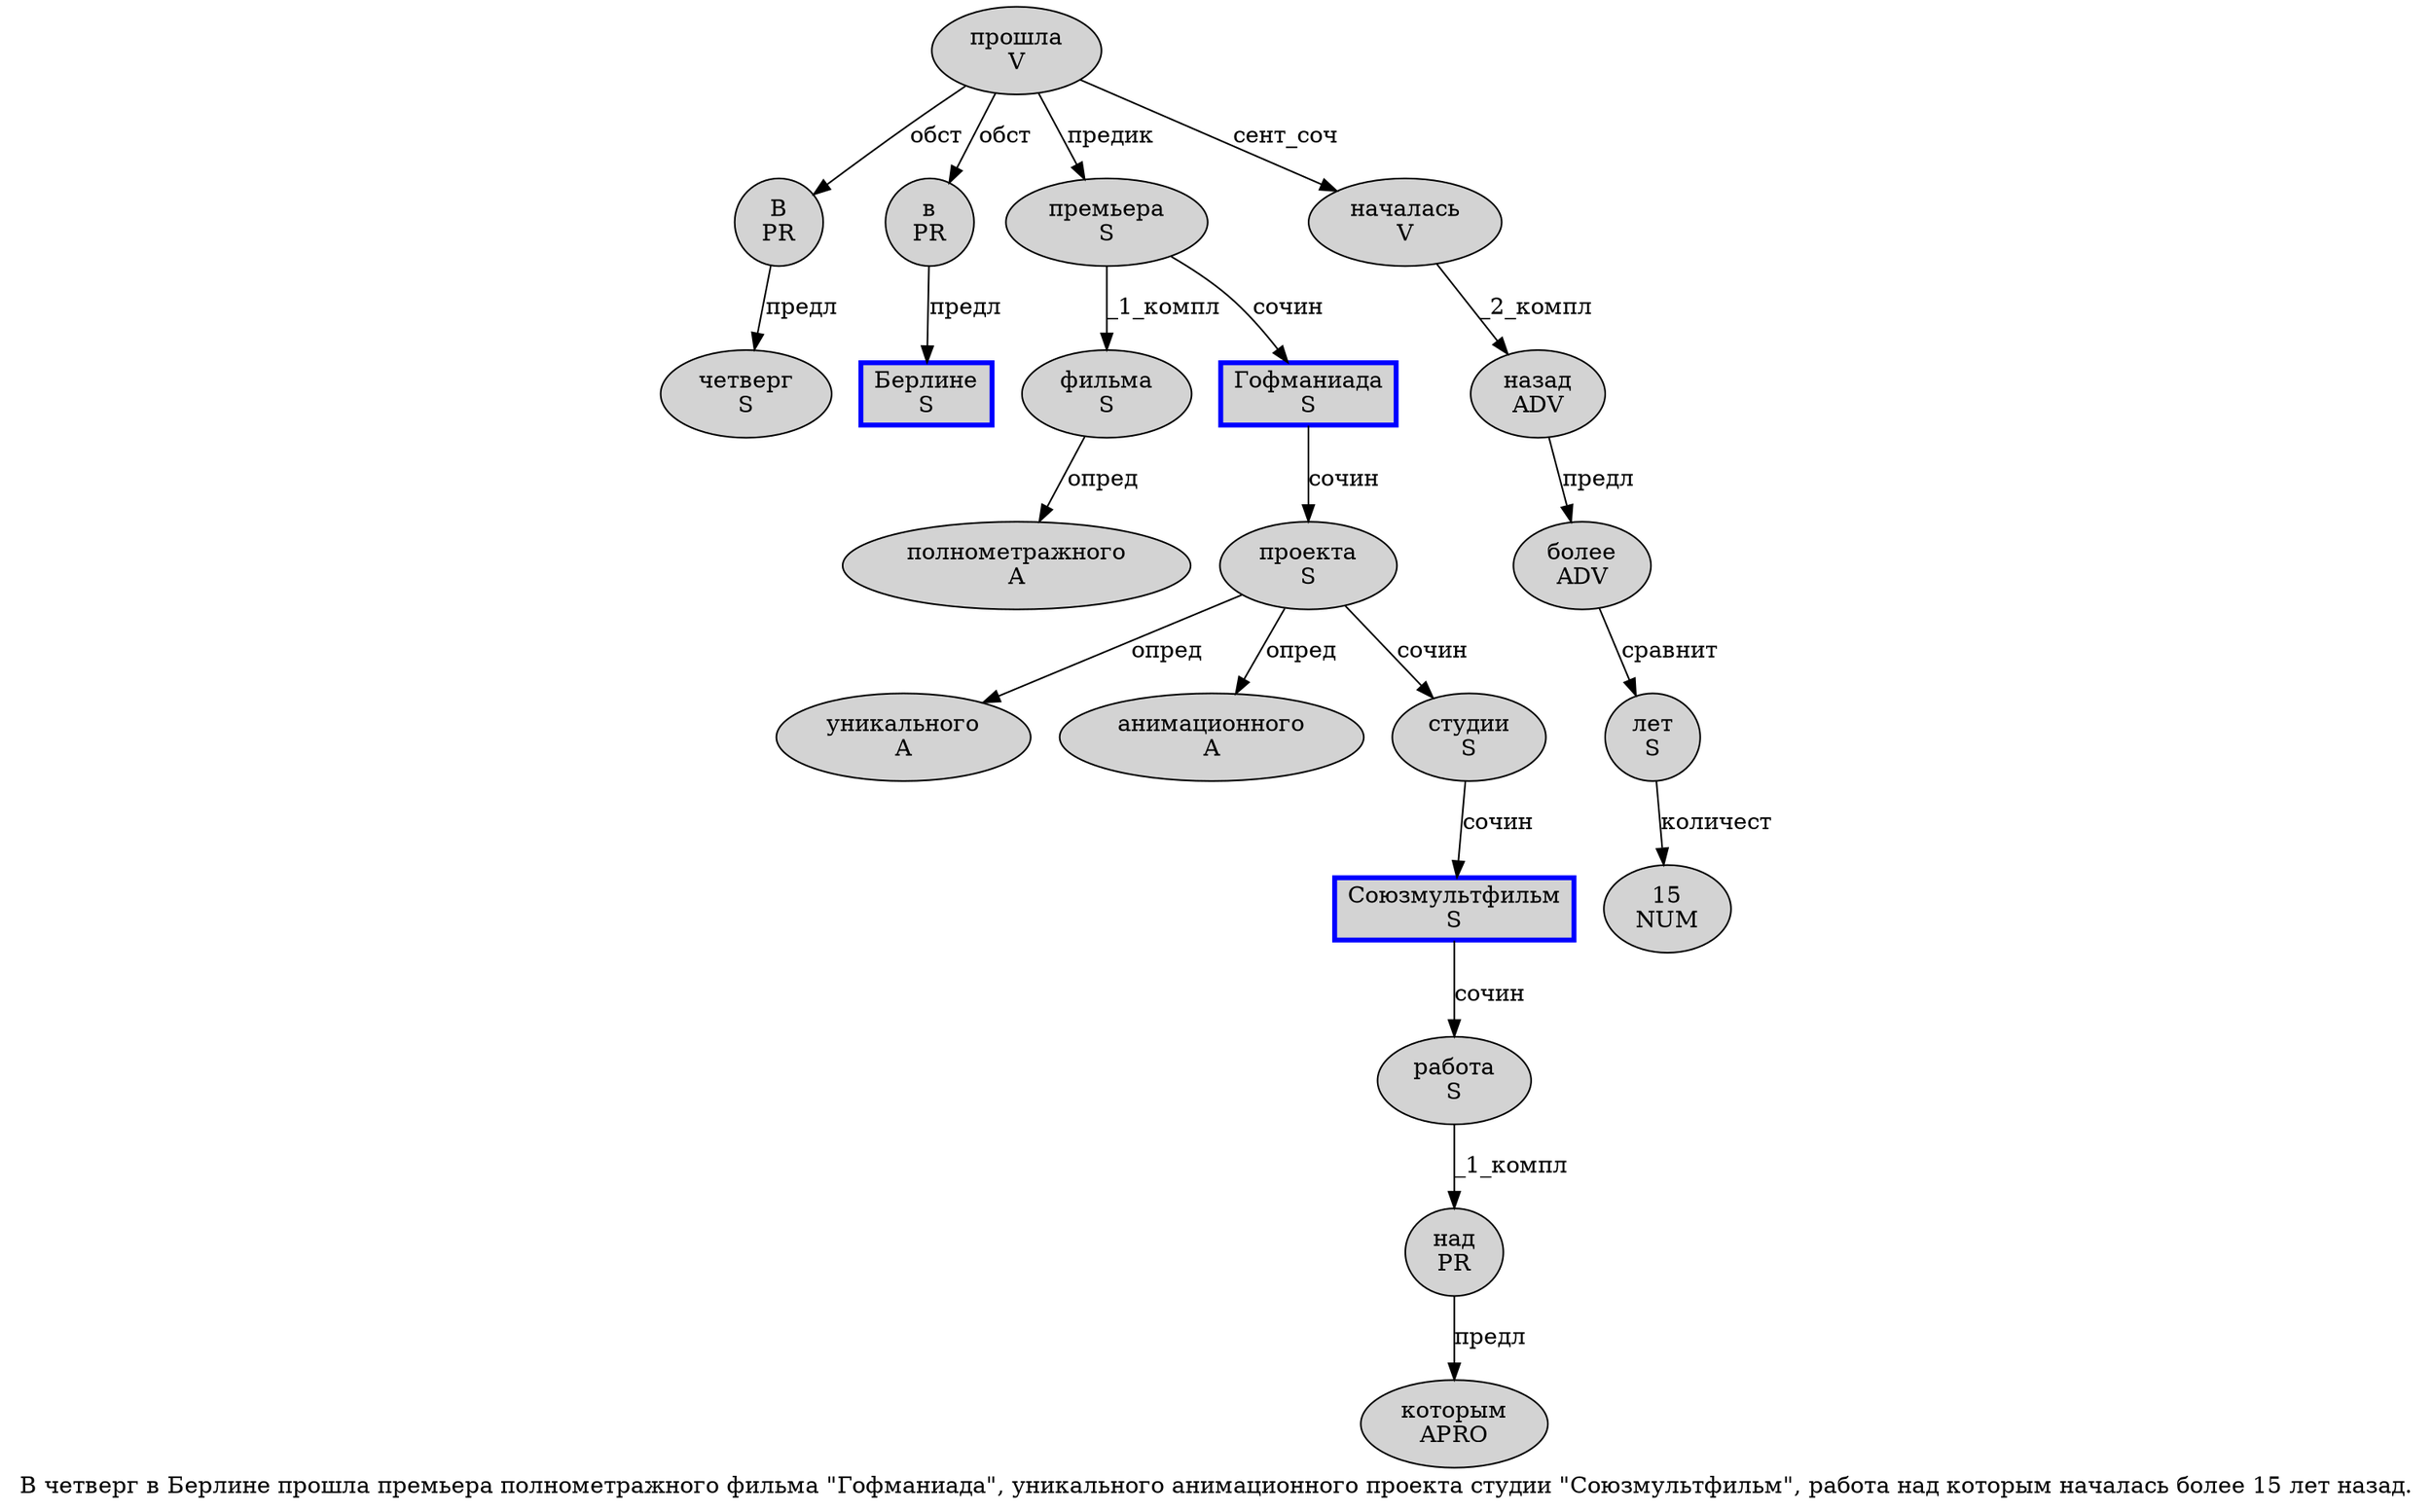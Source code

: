digraph SENTENCE_211 {
	graph [label="В четверг в Берлине прошла премьера полнометражного фильма \"Гофманиада\", уникального анимационного проекта студии \"Союзмультфильм\", работа над которым началась более 15 лет назад."]
	node [style=filled]
		0 [label="В
PR" color="" fillcolor=lightgray penwidth=1 shape=ellipse]
		1 [label="четверг
S" color="" fillcolor=lightgray penwidth=1 shape=ellipse]
		2 [label="в
PR" color="" fillcolor=lightgray penwidth=1 shape=ellipse]
		3 [label="Берлине
S" color=blue fillcolor=lightgray penwidth=3 shape=box]
		4 [label="прошла
V" color="" fillcolor=lightgray penwidth=1 shape=ellipse]
		5 [label="премьера
S" color="" fillcolor=lightgray penwidth=1 shape=ellipse]
		6 [label="полнометражного
A" color="" fillcolor=lightgray penwidth=1 shape=ellipse]
		7 [label="фильма
S" color="" fillcolor=lightgray penwidth=1 shape=ellipse]
		9 [label="Гофманиада
S" color=blue fillcolor=lightgray penwidth=3 shape=box]
		12 [label="уникального
A" color="" fillcolor=lightgray penwidth=1 shape=ellipse]
		13 [label="анимационного
A" color="" fillcolor=lightgray penwidth=1 shape=ellipse]
		14 [label="проекта
S" color="" fillcolor=lightgray penwidth=1 shape=ellipse]
		15 [label="студии
S" color="" fillcolor=lightgray penwidth=1 shape=ellipse]
		17 [label="Союзмультфильм
S" color=blue fillcolor=lightgray penwidth=3 shape=box]
		20 [label="работа
S" color="" fillcolor=lightgray penwidth=1 shape=ellipse]
		21 [label="над
PR" color="" fillcolor=lightgray penwidth=1 shape=ellipse]
		22 [label="которым
APRO" color="" fillcolor=lightgray penwidth=1 shape=ellipse]
		23 [label="началась
V" color="" fillcolor=lightgray penwidth=1 shape=ellipse]
		24 [label="более
ADV" color="" fillcolor=lightgray penwidth=1 shape=ellipse]
		25 [label="15
NUM" color="" fillcolor=lightgray penwidth=1 shape=ellipse]
		26 [label="лет
S" color="" fillcolor=lightgray penwidth=1 shape=ellipse]
		27 [label="назад
ADV" color="" fillcolor=lightgray penwidth=1 shape=ellipse]
			15 -> 17 [label="сочин"]
			5 -> 7 [label="_1_компл"]
			5 -> 9 [label="сочин"]
			27 -> 24 [label="предл"]
			14 -> 12 [label="опред"]
			14 -> 13 [label="опред"]
			14 -> 15 [label="сочин"]
			20 -> 21 [label="_1_компл"]
			26 -> 25 [label="количест"]
			21 -> 22 [label="предл"]
			23 -> 27 [label="_2_компл"]
			2 -> 3 [label="предл"]
			17 -> 20 [label="сочин"]
			0 -> 1 [label="предл"]
			4 -> 0 [label="обст"]
			4 -> 2 [label="обст"]
			4 -> 5 [label="предик"]
			4 -> 23 [label="сент_соч"]
			9 -> 14 [label="сочин"]
			24 -> 26 [label="сравнит"]
			7 -> 6 [label="опред"]
}